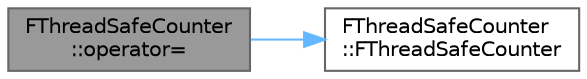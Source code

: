 digraph "FThreadSafeCounter::operator="
{
 // INTERACTIVE_SVG=YES
 // LATEX_PDF_SIZE
  bgcolor="transparent";
  edge [fontname=Helvetica,fontsize=10,labelfontname=Helvetica,labelfontsize=10];
  node [fontname=Helvetica,fontsize=10,shape=box,height=0.2,width=0.4];
  rankdir="LR";
  Node1 [id="Node000001",label="FThreadSafeCounter\l::operator=",height=0.2,width=0.4,color="gray40", fillcolor="grey60", style="filled", fontcolor="black",tooltip="Assignment is intentionally disallowed, as usage wouldn't be thread safe."];
  Node1 -> Node2 [id="edge1_Node000001_Node000002",color="steelblue1",style="solid",tooltip=" "];
  Node2 [id="Node000002",label="FThreadSafeCounter\l::FThreadSafeCounter",height=0.2,width=0.4,color="grey40", fillcolor="white", style="filled",URL="$df/dae/classFThreadSafeCounter.html#ac5450e6ee817fd48079a3e23517f6b27",tooltip="Constructor, initializing counter to passed in value."];
}
